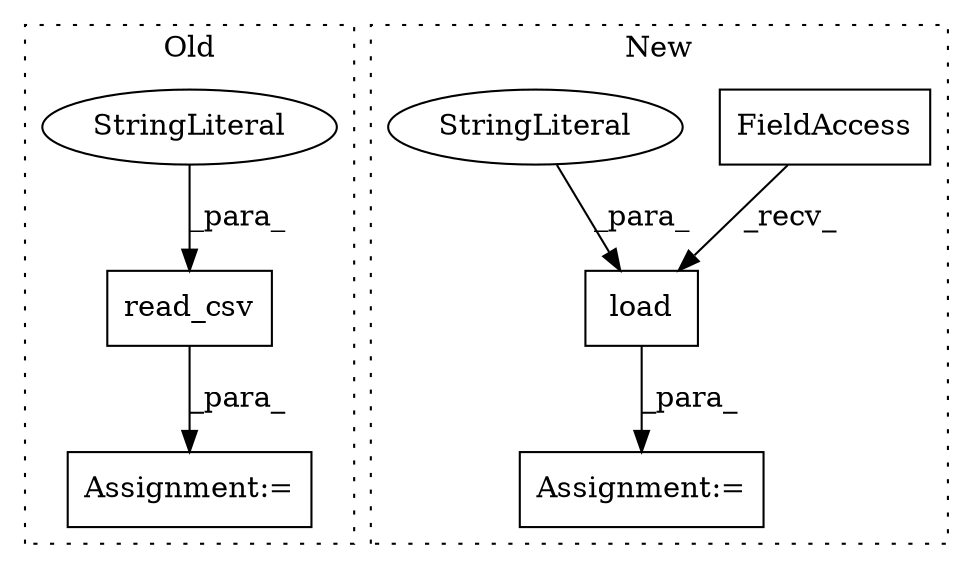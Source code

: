 digraph G {
subgraph cluster0 {
1 [label="read_csv" a="32" s="118,154" l="9,1" shape="box"];
3 [label="StringLiteral" a="45" s="127" l="27" shape="ellipse"];
7 [label="Assignment:=" a="7" s="110" l="1" shape="box"];
label = "Old";
style="dotted";
}
subgraph cluster1 {
2 [label="load" a="32" s="128,144" l="5,1" shape="box"];
4 [label="FieldAccess" a="22" s="111" l="16" shape="box"];
5 [label="Assignment:=" a="7" s="110" l="1" shape="box"];
6 [label="StringLiteral" a="45" s="133" l="11" shape="ellipse"];
label = "New";
style="dotted";
}
1 -> 7 [label="_para_"];
2 -> 5 [label="_para_"];
3 -> 1 [label="_para_"];
4 -> 2 [label="_recv_"];
6 -> 2 [label="_para_"];
}